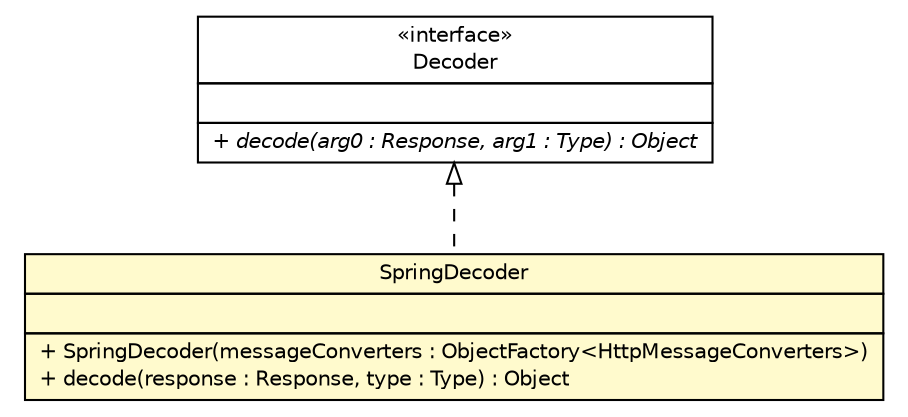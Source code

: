 #!/usr/local/bin/dot
#
# Class diagram 
# Generated by UMLGraph version R5_6-24-gf6e263 (http://www.umlgraph.org/)
#

digraph G {
	edge [fontname="Helvetica",fontsize=10,labelfontname="Helvetica",labelfontsize=10];
	node [fontname="Helvetica",fontsize=10,shape=plaintext];
	nodesep=0.25;
	ranksep=0.5;
	// cn.home1.oss.lib.test.SpringDecoder
	c26 [label=<<table title="cn.home1.oss.lib.test.SpringDecoder" border="0" cellborder="1" cellspacing="0" cellpadding="2" port="p" bgcolor="lemonChiffon" href="./SpringDecoder.html">
		<tr><td><table border="0" cellspacing="0" cellpadding="1">
<tr><td align="center" balign="center"> SpringDecoder </td></tr>
		</table></td></tr>
		<tr><td><table border="0" cellspacing="0" cellpadding="1">
<tr><td align="left" balign="left">  </td></tr>
		</table></td></tr>
		<tr><td><table border="0" cellspacing="0" cellpadding="1">
<tr><td align="left" balign="left"> + SpringDecoder(messageConverters : ObjectFactory&lt;HttpMessageConverters&gt;) </td></tr>
<tr><td align="left" balign="left"> + decode(response : Response, type : Type) : Object </td></tr>
		</table></td></tr>
		</table>>, URL="./SpringDecoder.html", fontname="Helvetica", fontcolor="black", fontsize=10.0];
	//cn.home1.oss.lib.test.SpringDecoder implements feign.codec.Decoder
	c28:p -> c26:p [dir=back,arrowtail=empty,style=dashed];
	// feign.codec.Decoder
	c28 [label=<<table title="feign.codec.Decoder" border="0" cellborder="1" cellspacing="0" cellpadding="2" port="p" href="http://java.sun.com/j2se/1.4.2/docs/api/feign/codec/Decoder.html">
		<tr><td><table border="0" cellspacing="0" cellpadding="1">
<tr><td align="center" balign="center"> &#171;interface&#187; </td></tr>
<tr><td align="center" balign="center"> Decoder </td></tr>
		</table></td></tr>
		<tr><td><table border="0" cellspacing="0" cellpadding="1">
<tr><td align="left" balign="left">  </td></tr>
		</table></td></tr>
		<tr><td><table border="0" cellspacing="0" cellpadding="1">
<tr><td align="left" balign="left"><font face="Helvetica-Oblique" point-size="10.0"> + decode(arg0 : Response, arg1 : Type) : Object </font></td></tr>
		</table></td></tr>
		</table>>, URL="http://java.sun.com/j2se/1.4.2/docs/api/feign/codec/Decoder.html", fontname="Helvetica", fontcolor="black", fontsize=10.0];
}


